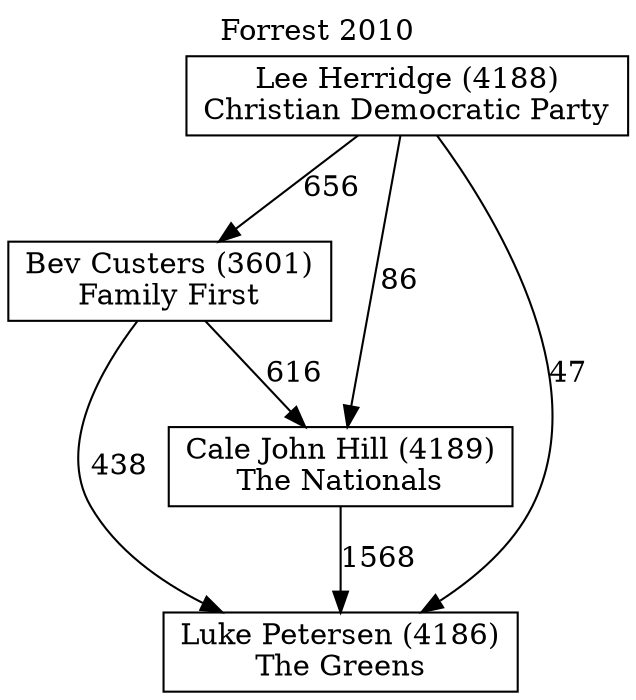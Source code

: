 // House preference flow
digraph "Luke Petersen (4186)_Forrest_2010" {
	graph [label="Forrest 2010" labelloc=t mclimit=10]
	node [shape=box]
	"Bev Custers (3601)" [label="Bev Custers (3601)
Family First"]
	"Cale John Hill (4189)" [label="Cale John Hill (4189)
The Nationals"]
	"Lee Herridge (4188)" [label="Lee Herridge (4188)
Christian Democratic Party"]
	"Luke Petersen (4186)" [label="Luke Petersen (4186)
The Greens"]
	"Bev Custers (3601)" -> "Cale John Hill (4189)" [label=616]
	"Bev Custers (3601)" -> "Luke Petersen (4186)" [label=438]
	"Cale John Hill (4189)" -> "Luke Petersen (4186)" [label=1568]
	"Lee Herridge (4188)" -> "Bev Custers (3601)" [label=656]
	"Lee Herridge (4188)" -> "Cale John Hill (4189)" [label=86]
	"Lee Herridge (4188)" -> "Luke Petersen (4186)" [label=47]
}
